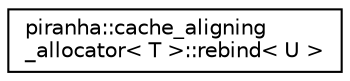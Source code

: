 digraph "Graphical Class Hierarchy"
{
  edge [fontname="Helvetica",fontsize="10",labelfontname="Helvetica",labelfontsize="10"];
  node [fontname="Helvetica",fontsize="10",shape=record];
  rankdir="LR";
  Node0 [label="piranha::cache_aligning\l_allocator\< T \>::rebind\< U \>",height=0.2,width=0.4,color="black", fillcolor="white", style="filled",URL="$structpiranha_1_1cache__aligning__allocator_1_1rebind.html",tooltip="Allocator rebind. "];
}
